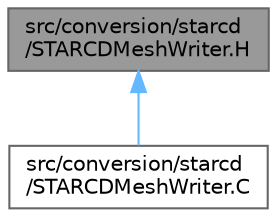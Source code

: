 digraph "src/conversion/starcd/STARCDMeshWriter.H"
{
 // LATEX_PDF_SIZE
  bgcolor="transparent";
  edge [fontname=Helvetica,fontsize=10,labelfontname=Helvetica,labelfontsize=10];
  node [fontname=Helvetica,fontsize=10,shape=box,height=0.2,width=0.4];
  Node1 [id="Node000001",label="src/conversion/starcd\l/STARCDMeshWriter.H",height=0.2,width=0.4,color="gray40", fillcolor="grey60", style="filled", fontcolor="black",tooltip=" "];
  Node1 -> Node2 [id="edge1_Node000001_Node000002",dir="back",color="steelblue1",style="solid",tooltip=" "];
  Node2 [id="Node000002",label="src/conversion/starcd\l/STARCDMeshWriter.C",height=0.2,width=0.4,color="grey40", fillcolor="white", style="filled",URL="$STARCDMeshWriter_8C.html",tooltip=" "];
}
